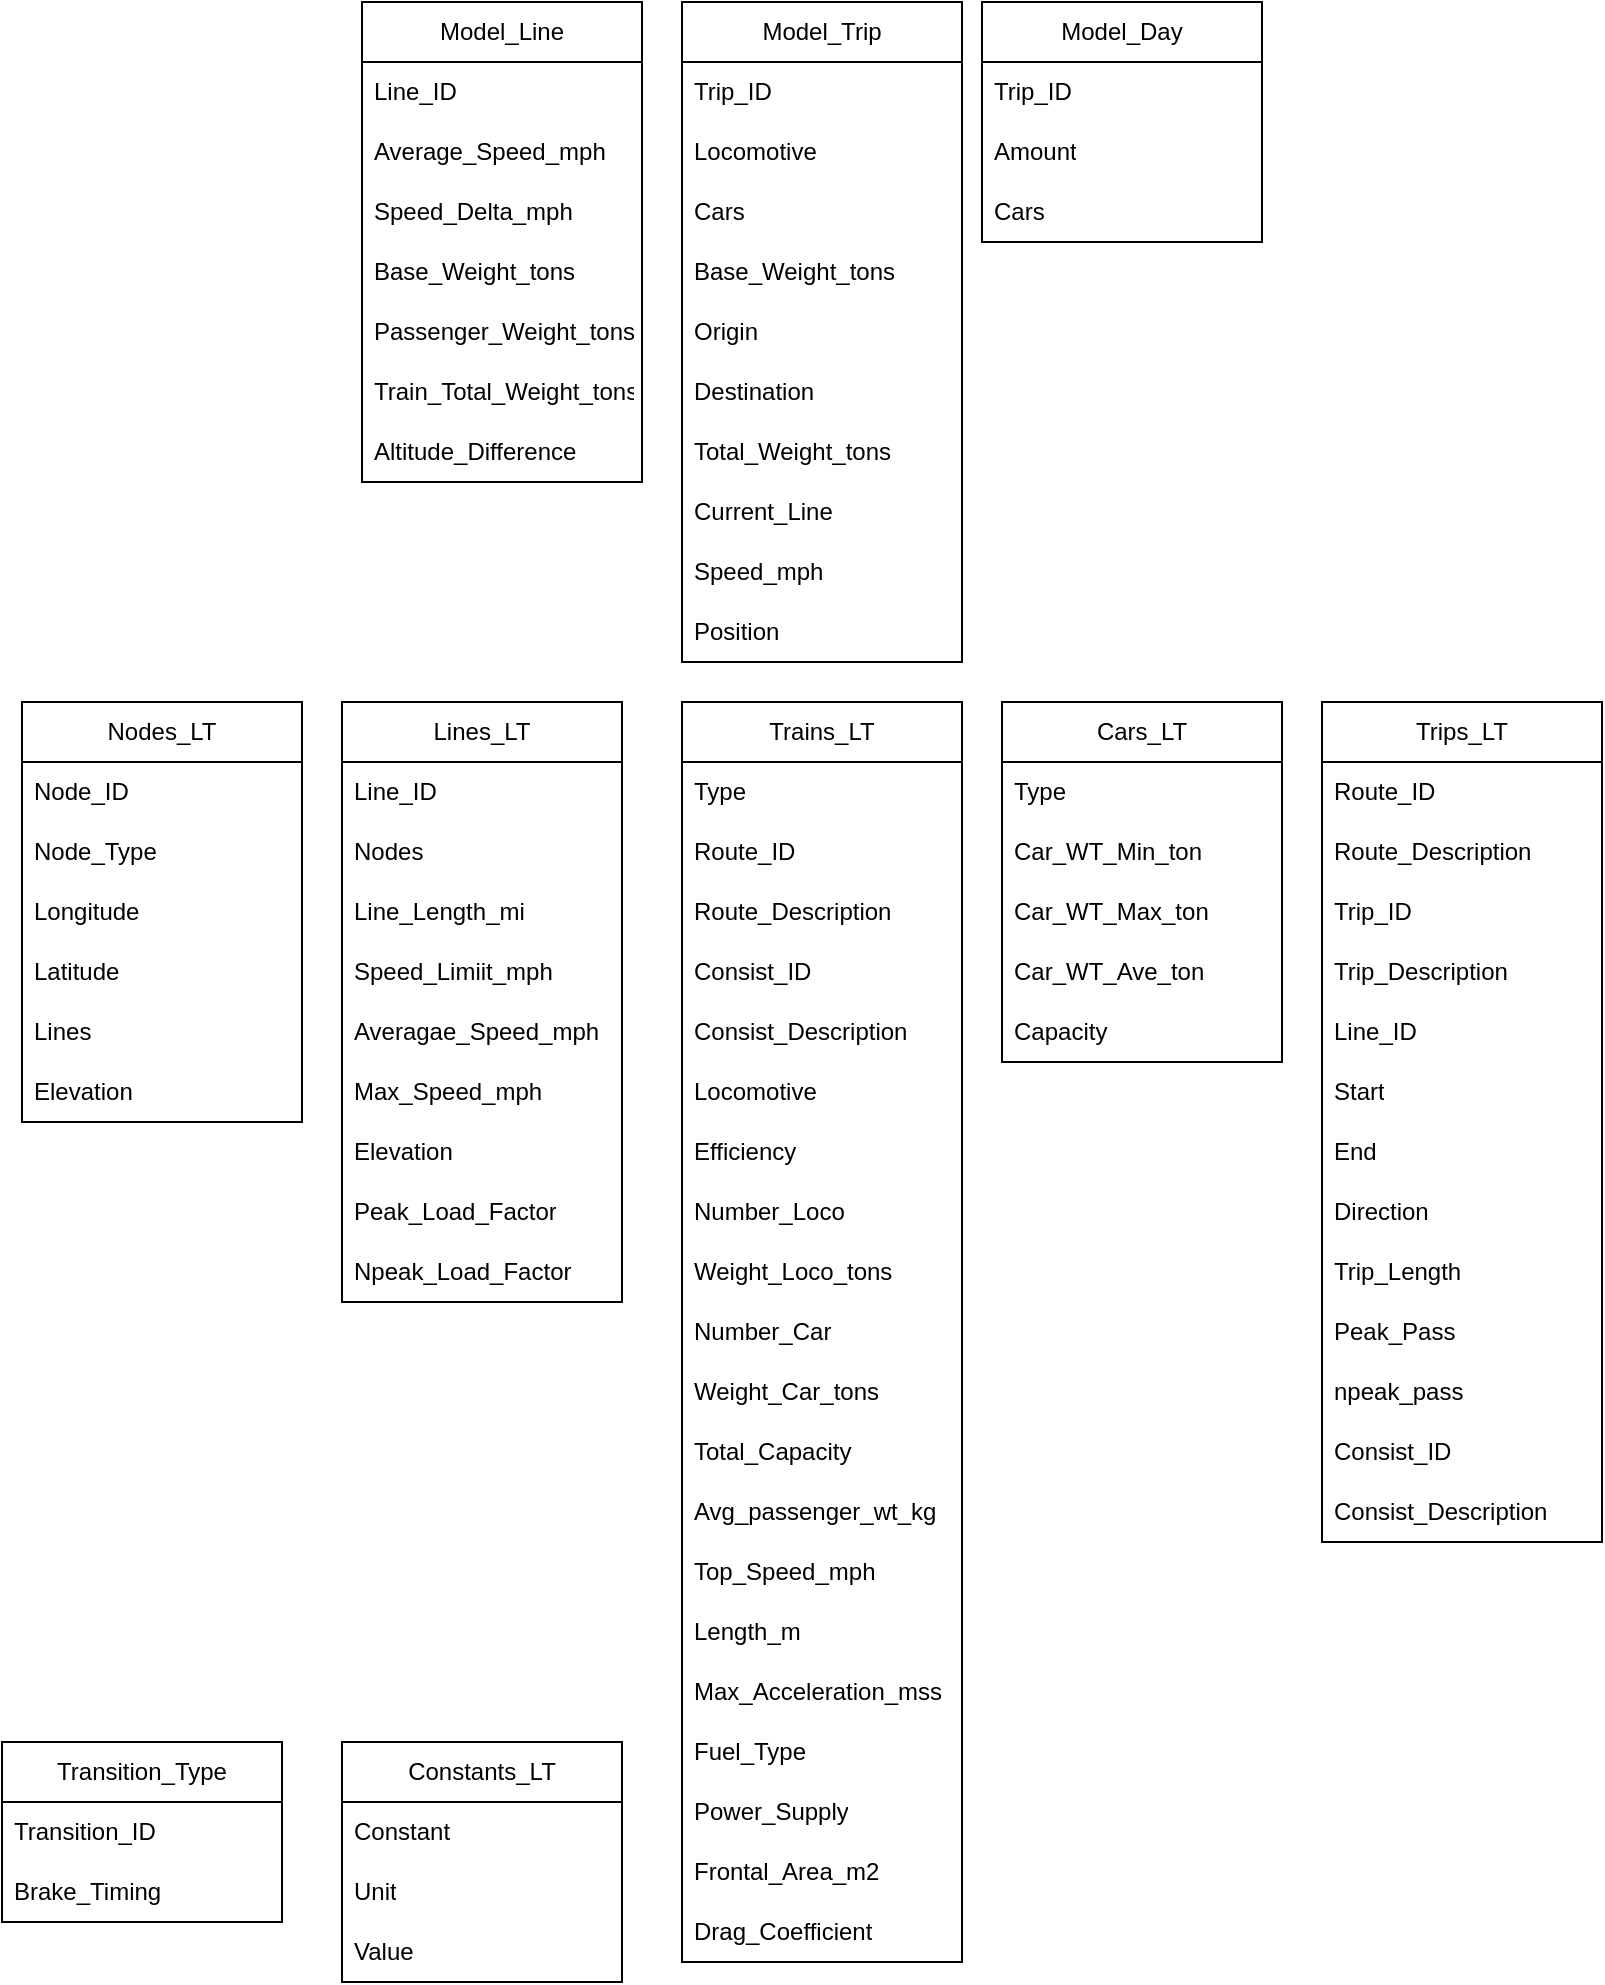 <mxfile version="23.1.5" type="google">
  <diagram name="Page-1" id="ODfvW7qrYtP9SHO-YqLY">
    <mxGraphModel grid="1" page="1" gridSize="10" guides="1" tooltips="1" connect="1" arrows="1" fold="1" pageScale="1" pageWidth="850" pageHeight="1100" math="0" shadow="0">
      <root>
        <mxCell id="0" />
        <mxCell id="1" parent="0" />
        <mxCell id="HLsloE8mA_rFA7pDTiB6-1" value="Lines_LT" style="swimlane;fontStyle=0;childLayout=stackLayout;horizontal=1;startSize=30;horizontalStack=0;resizeParent=1;resizeParentMax=0;resizeLast=0;collapsible=1;marginBottom=0;whiteSpace=wrap;html=1;" vertex="1" parent="1">
          <mxGeometry x="-660" y="-740" width="140" height="300" as="geometry" />
        </mxCell>
        <mxCell id="HLsloE8mA_rFA7pDTiB6-2" value="Line_ID" style="text;strokeColor=none;fillColor=none;align=left;verticalAlign=middle;spacingLeft=4;spacingRight=4;overflow=hidden;points=[[0,0.5],[1,0.5]];portConstraint=eastwest;rotatable=0;whiteSpace=wrap;html=1;" vertex="1" parent="HLsloE8mA_rFA7pDTiB6-1">
          <mxGeometry y="30" width="140" height="30" as="geometry" />
        </mxCell>
        <mxCell id="HLsloE8mA_rFA7pDTiB6-3" value="Nodes" style="text;strokeColor=none;fillColor=none;align=left;verticalAlign=middle;spacingLeft=4;spacingRight=4;overflow=hidden;points=[[0,0.5],[1,0.5]];portConstraint=eastwest;rotatable=0;whiteSpace=wrap;html=1;" vertex="1" parent="HLsloE8mA_rFA7pDTiB6-1">
          <mxGeometry y="60" width="140" height="30" as="geometry" />
        </mxCell>
        <mxCell id="HLsloE8mA_rFA7pDTiB6-4" value="Line_Length_mi" style="text;strokeColor=none;fillColor=none;align=left;verticalAlign=middle;spacingLeft=4;spacingRight=4;overflow=hidden;points=[[0,0.5],[1,0.5]];portConstraint=eastwest;rotatable=0;whiteSpace=wrap;html=1;" vertex="1" parent="HLsloE8mA_rFA7pDTiB6-1">
          <mxGeometry y="90" width="140" height="30" as="geometry" />
        </mxCell>
        <mxCell id="HLsloE8mA_rFA7pDTiB6-5" value="Speed_Limiit_mph" style="text;strokeColor=none;fillColor=none;align=left;verticalAlign=middle;spacingLeft=4;spacingRight=4;overflow=hidden;points=[[0,0.5],[1,0.5]];portConstraint=eastwest;rotatable=0;whiteSpace=wrap;html=1;" vertex="1" parent="HLsloE8mA_rFA7pDTiB6-1">
          <mxGeometry y="120" width="140" height="30" as="geometry" />
        </mxCell>
        <mxCell id="HLsloE8mA_rFA7pDTiB6-6" value="Averagae_Speed_mph" style="text;strokeColor=none;fillColor=none;align=left;verticalAlign=middle;spacingLeft=4;spacingRight=4;overflow=hidden;points=[[0,0.5],[1,0.5]];portConstraint=eastwest;rotatable=0;whiteSpace=wrap;html=1;" vertex="1" parent="HLsloE8mA_rFA7pDTiB6-1">
          <mxGeometry y="150" width="140" height="30" as="geometry" />
        </mxCell>
        <mxCell id="HLsloE8mA_rFA7pDTiB6-7" value="Max_Speed_mph" style="text;strokeColor=none;fillColor=none;align=left;verticalAlign=middle;spacingLeft=4;spacingRight=4;overflow=hidden;points=[[0,0.5],[1,0.5]];portConstraint=eastwest;rotatable=0;whiteSpace=wrap;html=1;" vertex="1" parent="HLsloE8mA_rFA7pDTiB6-1">
          <mxGeometry y="180" width="140" height="30" as="geometry" />
        </mxCell>
        <mxCell id="HLsloE8mA_rFA7pDTiB6-8" value="Elevation" style="text;strokeColor=none;fillColor=none;align=left;verticalAlign=middle;spacingLeft=4;spacingRight=4;overflow=hidden;points=[[0,0.5],[1,0.5]];portConstraint=eastwest;rotatable=0;whiteSpace=wrap;html=1;" vertex="1" parent="HLsloE8mA_rFA7pDTiB6-1">
          <mxGeometry y="210" width="140" height="30" as="geometry" />
        </mxCell>
        <mxCell id="HLsloE8mA_rFA7pDTiB6-9" value="Peak_Load_Factor" style="text;strokeColor=none;fillColor=none;align=left;verticalAlign=middle;spacingLeft=4;spacingRight=4;overflow=hidden;points=[[0,0.5],[1,0.5]];portConstraint=eastwest;rotatable=0;whiteSpace=wrap;html=1;" vertex="1" parent="HLsloE8mA_rFA7pDTiB6-1">
          <mxGeometry y="240" width="140" height="30" as="geometry" />
        </mxCell>
        <mxCell id="HLsloE8mA_rFA7pDTiB6-10" value="Npeak_Load_Factor" style="text;strokeColor=none;fillColor=none;align=left;verticalAlign=middle;spacingLeft=4;spacingRight=4;overflow=hidden;points=[[0,0.5],[1,0.5]];portConstraint=eastwest;rotatable=0;whiteSpace=wrap;html=1;" vertex="1" parent="HLsloE8mA_rFA7pDTiB6-1">
          <mxGeometry y="270" width="140" height="30" as="geometry" />
        </mxCell>
        <mxCell id="HLsloE8mA_rFA7pDTiB6-11" value="Nodes_LT" style="swimlane;fontStyle=0;childLayout=stackLayout;horizontal=1;startSize=30;horizontalStack=0;resizeParent=1;resizeParentMax=0;resizeLast=0;collapsible=1;marginBottom=0;whiteSpace=wrap;html=1;" vertex="1" parent="1">
          <mxGeometry x="-820" y="-740" width="140" height="210" as="geometry" />
        </mxCell>
        <mxCell id="HLsloE8mA_rFA7pDTiB6-12" value="Node_ID" style="text;strokeColor=none;fillColor=none;align=left;verticalAlign=middle;spacingLeft=4;spacingRight=4;overflow=hidden;points=[[0,0.5],[1,0.5]];portConstraint=eastwest;rotatable=0;whiteSpace=wrap;html=1;" vertex="1" parent="HLsloE8mA_rFA7pDTiB6-11">
          <mxGeometry y="30" width="140" height="30" as="geometry" />
        </mxCell>
        <mxCell id="HLsloE8mA_rFA7pDTiB6-13" value="Node_Type" style="text;strokeColor=none;fillColor=none;align=left;verticalAlign=middle;spacingLeft=4;spacingRight=4;overflow=hidden;points=[[0,0.5],[1,0.5]];portConstraint=eastwest;rotatable=0;whiteSpace=wrap;html=1;" vertex="1" parent="HLsloE8mA_rFA7pDTiB6-11">
          <mxGeometry y="60" width="140" height="30" as="geometry" />
        </mxCell>
        <mxCell id="HLsloE8mA_rFA7pDTiB6-14" value="Longitude" style="text;strokeColor=none;fillColor=none;align=left;verticalAlign=middle;spacingLeft=4;spacingRight=4;overflow=hidden;points=[[0,0.5],[1,0.5]];portConstraint=eastwest;rotatable=0;whiteSpace=wrap;html=1;" vertex="1" parent="HLsloE8mA_rFA7pDTiB6-11">
          <mxGeometry y="90" width="140" height="30" as="geometry" />
        </mxCell>
        <mxCell id="HLsloE8mA_rFA7pDTiB6-15" value="Latitude" style="text;strokeColor=none;fillColor=none;align=left;verticalAlign=middle;spacingLeft=4;spacingRight=4;overflow=hidden;points=[[0,0.5],[1,0.5]];portConstraint=eastwest;rotatable=0;whiteSpace=wrap;html=1;" vertex="1" parent="HLsloE8mA_rFA7pDTiB6-11">
          <mxGeometry y="120" width="140" height="30" as="geometry" />
        </mxCell>
        <mxCell id="HLsloE8mA_rFA7pDTiB6-16" value="Lines" style="text;strokeColor=none;fillColor=none;align=left;verticalAlign=middle;spacingLeft=4;spacingRight=4;overflow=hidden;points=[[0,0.5],[1,0.5]];portConstraint=eastwest;rotatable=0;whiteSpace=wrap;html=1;" vertex="1" parent="HLsloE8mA_rFA7pDTiB6-11">
          <mxGeometry y="150" width="140" height="30" as="geometry" />
        </mxCell>
        <mxCell id="HLsloE8mA_rFA7pDTiB6-17" value="Elevation" style="text;strokeColor=none;fillColor=none;align=left;verticalAlign=middle;spacingLeft=4;spacingRight=4;overflow=hidden;points=[[0,0.5],[1,0.5]];portConstraint=eastwest;rotatable=0;whiteSpace=wrap;html=1;" vertex="1" parent="HLsloE8mA_rFA7pDTiB6-11">
          <mxGeometry y="180" width="140" height="30" as="geometry" />
        </mxCell>
        <mxCell id="HLsloE8mA_rFA7pDTiB6-18" value="Trains_LT" style="swimlane;fontStyle=0;childLayout=stackLayout;horizontal=1;startSize=30;horizontalStack=0;resizeParent=1;resizeParentMax=0;resizeLast=0;collapsible=1;marginBottom=0;whiteSpace=wrap;html=1;" vertex="1" parent="1">
          <mxGeometry x="-490" y="-740" width="140" height="630" as="geometry" />
        </mxCell>
        <mxCell id="HLsloE8mA_rFA7pDTiB6-19" value="Type" style="text;strokeColor=none;fillColor=none;align=left;verticalAlign=middle;spacingLeft=4;spacingRight=4;overflow=hidden;points=[[0,0.5],[1,0.5]];portConstraint=eastwest;rotatable=0;whiteSpace=wrap;html=1;" vertex="1" parent="HLsloE8mA_rFA7pDTiB6-18">
          <mxGeometry y="30" width="140" height="30" as="geometry" />
        </mxCell>
        <mxCell id="HLsloE8mA_rFA7pDTiB6-20" value="Route_ID" style="text;strokeColor=none;fillColor=none;align=left;verticalAlign=middle;spacingLeft=4;spacingRight=4;overflow=hidden;points=[[0,0.5],[1,0.5]];portConstraint=eastwest;rotatable=0;whiteSpace=wrap;html=1;" vertex="1" parent="HLsloE8mA_rFA7pDTiB6-18">
          <mxGeometry y="60" width="140" height="30" as="geometry" />
        </mxCell>
        <mxCell id="HLsloE8mA_rFA7pDTiB6-21" value="Route_Description" style="text;strokeColor=none;fillColor=none;align=left;verticalAlign=middle;spacingLeft=4;spacingRight=4;overflow=hidden;points=[[0,0.5],[1,0.5]];portConstraint=eastwest;rotatable=0;whiteSpace=wrap;html=1;" vertex="1" parent="HLsloE8mA_rFA7pDTiB6-18">
          <mxGeometry y="90" width="140" height="30" as="geometry" />
        </mxCell>
        <mxCell id="HLsloE8mA_rFA7pDTiB6-22" value="Consist_ID" style="text;strokeColor=none;fillColor=none;align=left;verticalAlign=middle;spacingLeft=4;spacingRight=4;overflow=hidden;points=[[0,0.5],[1,0.5]];portConstraint=eastwest;rotatable=0;whiteSpace=wrap;html=1;" vertex="1" parent="HLsloE8mA_rFA7pDTiB6-18">
          <mxGeometry y="120" width="140" height="30" as="geometry" />
        </mxCell>
        <mxCell id="HLsloE8mA_rFA7pDTiB6-23" value="Consist_Description" style="text;strokeColor=none;fillColor=none;align=left;verticalAlign=middle;spacingLeft=4;spacingRight=4;overflow=hidden;points=[[0,0.5],[1,0.5]];portConstraint=eastwest;rotatable=0;whiteSpace=wrap;html=1;" vertex="1" parent="HLsloE8mA_rFA7pDTiB6-18">
          <mxGeometry y="150" width="140" height="30" as="geometry" />
        </mxCell>
        <mxCell id="HLsloE8mA_rFA7pDTiB6-24" value="Locomotive" style="text;strokeColor=none;fillColor=none;align=left;verticalAlign=middle;spacingLeft=4;spacingRight=4;overflow=hidden;points=[[0,0.5],[1,0.5]];portConstraint=eastwest;rotatable=0;whiteSpace=wrap;html=1;" vertex="1" parent="HLsloE8mA_rFA7pDTiB6-18">
          <mxGeometry y="180" width="140" height="30" as="geometry" />
        </mxCell>
        <mxCell id="HLsloE8mA_rFA7pDTiB6-25" value="Efficiency" style="text;strokeColor=none;fillColor=none;align=left;verticalAlign=middle;spacingLeft=4;spacingRight=4;overflow=hidden;points=[[0,0.5],[1,0.5]];portConstraint=eastwest;rotatable=0;whiteSpace=wrap;html=1;" vertex="1" parent="HLsloE8mA_rFA7pDTiB6-18">
          <mxGeometry y="210" width="140" height="30" as="geometry" />
        </mxCell>
        <mxCell id="HLsloE8mA_rFA7pDTiB6-26" value="Number_Loco" style="text;strokeColor=none;fillColor=none;align=left;verticalAlign=middle;spacingLeft=4;spacingRight=4;overflow=hidden;points=[[0,0.5],[1,0.5]];portConstraint=eastwest;rotatable=0;whiteSpace=wrap;html=1;" vertex="1" parent="HLsloE8mA_rFA7pDTiB6-18">
          <mxGeometry y="240" width="140" height="30" as="geometry" />
        </mxCell>
        <mxCell id="HLsloE8mA_rFA7pDTiB6-27" value="Weight_Loco_tons" style="text;strokeColor=none;fillColor=none;align=left;verticalAlign=middle;spacingLeft=4;spacingRight=4;overflow=hidden;points=[[0,0.5],[1,0.5]];portConstraint=eastwest;rotatable=0;whiteSpace=wrap;html=1;" vertex="1" parent="HLsloE8mA_rFA7pDTiB6-18">
          <mxGeometry y="270" width="140" height="30" as="geometry" />
        </mxCell>
        <mxCell id="HLsloE8mA_rFA7pDTiB6-28" value="Number_Car" style="text;strokeColor=none;fillColor=none;align=left;verticalAlign=middle;spacingLeft=4;spacingRight=4;overflow=hidden;points=[[0,0.5],[1,0.5]];portConstraint=eastwest;rotatable=0;whiteSpace=wrap;html=1;" vertex="1" parent="HLsloE8mA_rFA7pDTiB6-18">
          <mxGeometry y="300" width="140" height="30" as="geometry" />
        </mxCell>
        <mxCell id="HLsloE8mA_rFA7pDTiB6-29" value="Weight_Car_tons" style="text;strokeColor=none;fillColor=none;align=left;verticalAlign=middle;spacingLeft=4;spacingRight=4;overflow=hidden;points=[[0,0.5],[1,0.5]];portConstraint=eastwest;rotatable=0;whiteSpace=wrap;html=1;" vertex="1" parent="HLsloE8mA_rFA7pDTiB6-18">
          <mxGeometry y="330" width="140" height="30" as="geometry" />
        </mxCell>
        <mxCell id="HLsloE8mA_rFA7pDTiB6-30" value="Total_Capacity" style="text;strokeColor=none;fillColor=none;align=left;verticalAlign=middle;spacingLeft=4;spacingRight=4;overflow=hidden;points=[[0,0.5],[1,0.5]];portConstraint=eastwest;rotatable=0;whiteSpace=wrap;html=1;" vertex="1" parent="HLsloE8mA_rFA7pDTiB6-18">
          <mxGeometry y="360" width="140" height="30" as="geometry" />
        </mxCell>
        <mxCell id="HLsloE8mA_rFA7pDTiB6-31" value="Avg_passenger_wt_kg" style="text;strokeColor=none;fillColor=none;align=left;verticalAlign=middle;spacingLeft=4;spacingRight=4;overflow=hidden;points=[[0,0.5],[1,0.5]];portConstraint=eastwest;rotatable=0;whiteSpace=wrap;html=1;" vertex="1" parent="HLsloE8mA_rFA7pDTiB6-18">
          <mxGeometry y="390" width="140" height="30" as="geometry" />
        </mxCell>
        <mxCell id="HLsloE8mA_rFA7pDTiB6-32" value="Top_Speed_mph" style="text;strokeColor=none;fillColor=none;align=left;verticalAlign=middle;spacingLeft=4;spacingRight=4;overflow=hidden;points=[[0,0.5],[1,0.5]];portConstraint=eastwest;rotatable=0;whiteSpace=wrap;html=1;" vertex="1" parent="HLsloE8mA_rFA7pDTiB6-18">
          <mxGeometry y="420" width="140" height="30" as="geometry" />
        </mxCell>
        <mxCell id="HLsloE8mA_rFA7pDTiB6-33" value="Length_m" style="text;strokeColor=none;fillColor=none;align=left;verticalAlign=middle;spacingLeft=4;spacingRight=4;overflow=hidden;points=[[0,0.5],[1,0.5]];portConstraint=eastwest;rotatable=0;whiteSpace=wrap;html=1;" vertex="1" parent="HLsloE8mA_rFA7pDTiB6-18">
          <mxGeometry y="450" width="140" height="30" as="geometry" />
        </mxCell>
        <mxCell id="HLsloE8mA_rFA7pDTiB6-34" value="Max_Acceleration_mss" style="text;strokeColor=none;fillColor=none;align=left;verticalAlign=middle;spacingLeft=4;spacingRight=4;overflow=hidden;points=[[0,0.5],[1,0.5]];portConstraint=eastwest;rotatable=0;whiteSpace=wrap;html=1;" vertex="1" parent="HLsloE8mA_rFA7pDTiB6-18">
          <mxGeometry y="480" width="140" height="30" as="geometry" />
        </mxCell>
        <mxCell id="HLsloE8mA_rFA7pDTiB6-35" value="Fuel_Type" style="text;strokeColor=none;fillColor=none;align=left;verticalAlign=middle;spacingLeft=4;spacingRight=4;overflow=hidden;points=[[0,0.5],[1,0.5]];portConstraint=eastwest;rotatable=0;whiteSpace=wrap;html=1;" vertex="1" parent="HLsloE8mA_rFA7pDTiB6-18">
          <mxGeometry y="510" width="140" height="30" as="geometry" />
        </mxCell>
        <mxCell id="HLsloE8mA_rFA7pDTiB6-36" value="Power_Supply" style="text;strokeColor=none;fillColor=none;align=left;verticalAlign=middle;spacingLeft=4;spacingRight=4;overflow=hidden;points=[[0,0.5],[1,0.5]];portConstraint=eastwest;rotatable=0;whiteSpace=wrap;html=1;" vertex="1" parent="HLsloE8mA_rFA7pDTiB6-18">
          <mxGeometry y="540" width="140" height="30" as="geometry" />
        </mxCell>
        <mxCell id="HLsloE8mA_rFA7pDTiB6-37" value="Frontal_Area_m2" style="text;strokeColor=none;fillColor=none;align=left;verticalAlign=middle;spacingLeft=4;spacingRight=4;overflow=hidden;points=[[0,0.5],[1,0.5]];portConstraint=eastwest;rotatable=0;whiteSpace=wrap;html=1;" vertex="1" parent="HLsloE8mA_rFA7pDTiB6-18">
          <mxGeometry y="570" width="140" height="30" as="geometry" />
        </mxCell>
        <mxCell id="HLsloE8mA_rFA7pDTiB6-38" value="Drag_Coefficient" style="text;strokeColor=none;fillColor=none;align=left;verticalAlign=middle;spacingLeft=4;spacingRight=4;overflow=hidden;points=[[0,0.5],[1,0.5]];portConstraint=eastwest;rotatable=0;whiteSpace=wrap;html=1;" vertex="1" parent="HLsloE8mA_rFA7pDTiB6-18">
          <mxGeometry y="600" width="140" height="30" as="geometry" />
        </mxCell>
        <mxCell id="HLsloE8mA_rFA7pDTiB6-40" value="Cars_LT" style="swimlane;fontStyle=0;childLayout=stackLayout;horizontal=1;startSize=30;horizontalStack=0;resizeParent=1;resizeParentMax=0;resizeLast=0;collapsible=1;marginBottom=0;whiteSpace=wrap;html=1;" vertex="1" parent="1">
          <mxGeometry x="-330" y="-740" width="140" height="180" as="geometry" />
        </mxCell>
        <mxCell id="HLsloE8mA_rFA7pDTiB6-41" value="Type" style="text;strokeColor=none;fillColor=none;align=left;verticalAlign=middle;spacingLeft=4;spacingRight=4;overflow=hidden;points=[[0,0.5],[1,0.5]];portConstraint=eastwest;rotatable=0;whiteSpace=wrap;html=1;" vertex="1" parent="HLsloE8mA_rFA7pDTiB6-40">
          <mxGeometry y="30" width="140" height="30" as="geometry" />
        </mxCell>
        <mxCell id="HLsloE8mA_rFA7pDTiB6-42" value="Car_WT_Min_ton" style="text;strokeColor=none;fillColor=none;align=left;verticalAlign=middle;spacingLeft=4;spacingRight=4;overflow=hidden;points=[[0,0.5],[1,0.5]];portConstraint=eastwest;rotatable=0;whiteSpace=wrap;html=1;" vertex="1" parent="HLsloE8mA_rFA7pDTiB6-40">
          <mxGeometry y="60" width="140" height="30" as="geometry" />
        </mxCell>
        <mxCell id="HLsloE8mA_rFA7pDTiB6-43" value="Car_WT_Max_ton" style="text;strokeColor=none;fillColor=none;align=left;verticalAlign=middle;spacingLeft=4;spacingRight=4;overflow=hidden;points=[[0,0.5],[1,0.5]];portConstraint=eastwest;rotatable=0;whiteSpace=wrap;html=1;" vertex="1" parent="HLsloE8mA_rFA7pDTiB6-40">
          <mxGeometry y="90" width="140" height="30" as="geometry" />
        </mxCell>
        <mxCell id="HLsloE8mA_rFA7pDTiB6-44" value="Car_WT_Ave_ton" style="text;strokeColor=none;fillColor=none;align=left;verticalAlign=middle;spacingLeft=4;spacingRight=4;overflow=hidden;points=[[0,0.5],[1,0.5]];portConstraint=eastwest;rotatable=0;whiteSpace=wrap;html=1;" vertex="1" parent="HLsloE8mA_rFA7pDTiB6-40">
          <mxGeometry y="120" width="140" height="30" as="geometry" />
        </mxCell>
        <mxCell id="HLsloE8mA_rFA7pDTiB6-45" value="Capacity" style="text;strokeColor=none;fillColor=none;align=left;verticalAlign=middle;spacingLeft=4;spacingRight=4;overflow=hidden;points=[[0,0.5],[1,0.5]];portConstraint=eastwest;rotatable=0;whiteSpace=wrap;html=1;" vertex="1" parent="HLsloE8mA_rFA7pDTiB6-40">
          <mxGeometry y="150" width="140" height="30" as="geometry" />
        </mxCell>
        <mxCell id="HLsloE8mA_rFA7pDTiB6-46" value="Trips_LT" style="swimlane;fontStyle=0;childLayout=stackLayout;horizontal=1;startSize=30;horizontalStack=0;resizeParent=1;resizeParentMax=0;resizeLast=0;collapsible=1;marginBottom=0;whiteSpace=wrap;html=1;" vertex="1" parent="1">
          <mxGeometry x="-170" y="-740" width="140" height="420" as="geometry" />
        </mxCell>
        <mxCell id="HLsloE8mA_rFA7pDTiB6-47" value="Route_ID" style="text;strokeColor=none;fillColor=none;align=left;verticalAlign=middle;spacingLeft=4;spacingRight=4;overflow=hidden;points=[[0,0.5],[1,0.5]];portConstraint=eastwest;rotatable=0;whiteSpace=wrap;html=1;" vertex="1" parent="HLsloE8mA_rFA7pDTiB6-46">
          <mxGeometry y="30" width="140" height="30" as="geometry" />
        </mxCell>
        <mxCell id="HLsloE8mA_rFA7pDTiB6-48" value="Route_Description" style="text;strokeColor=none;fillColor=none;align=left;verticalAlign=middle;spacingLeft=4;spacingRight=4;overflow=hidden;points=[[0,0.5],[1,0.5]];portConstraint=eastwest;rotatable=0;whiteSpace=wrap;html=1;" vertex="1" parent="HLsloE8mA_rFA7pDTiB6-46">
          <mxGeometry y="60" width="140" height="30" as="geometry" />
        </mxCell>
        <mxCell id="HLsloE8mA_rFA7pDTiB6-49" value="Trip_ID" style="text;strokeColor=none;fillColor=none;align=left;verticalAlign=middle;spacingLeft=4;spacingRight=4;overflow=hidden;points=[[0,0.5],[1,0.5]];portConstraint=eastwest;rotatable=0;whiteSpace=wrap;html=1;" vertex="1" parent="HLsloE8mA_rFA7pDTiB6-46">
          <mxGeometry y="90" width="140" height="30" as="geometry" />
        </mxCell>
        <mxCell id="HLsloE8mA_rFA7pDTiB6-50" value="Trip_Description" style="text;strokeColor=none;fillColor=none;align=left;verticalAlign=middle;spacingLeft=4;spacingRight=4;overflow=hidden;points=[[0,0.5],[1,0.5]];portConstraint=eastwest;rotatable=0;whiteSpace=wrap;html=1;" vertex="1" parent="HLsloE8mA_rFA7pDTiB6-46">
          <mxGeometry y="120" width="140" height="30" as="geometry" />
        </mxCell>
        <mxCell id="HLsloE8mA_rFA7pDTiB6-51" value="Line_ID" style="text;strokeColor=none;fillColor=none;align=left;verticalAlign=middle;spacingLeft=4;spacingRight=4;overflow=hidden;points=[[0,0.5],[1,0.5]];portConstraint=eastwest;rotatable=0;whiteSpace=wrap;html=1;" vertex="1" parent="HLsloE8mA_rFA7pDTiB6-46">
          <mxGeometry y="150" width="140" height="30" as="geometry" />
        </mxCell>
        <mxCell id="HLsloE8mA_rFA7pDTiB6-52" value="Start" style="text;strokeColor=none;fillColor=none;align=left;verticalAlign=middle;spacingLeft=4;spacingRight=4;overflow=hidden;points=[[0,0.5],[1,0.5]];portConstraint=eastwest;rotatable=0;whiteSpace=wrap;html=1;" vertex="1" parent="HLsloE8mA_rFA7pDTiB6-46">
          <mxGeometry y="180" width="140" height="30" as="geometry" />
        </mxCell>
        <mxCell id="HLsloE8mA_rFA7pDTiB6-53" value="End" style="text;strokeColor=none;fillColor=none;align=left;verticalAlign=middle;spacingLeft=4;spacingRight=4;overflow=hidden;points=[[0,0.5],[1,0.5]];portConstraint=eastwest;rotatable=0;whiteSpace=wrap;html=1;" vertex="1" parent="HLsloE8mA_rFA7pDTiB6-46">
          <mxGeometry y="210" width="140" height="30" as="geometry" />
        </mxCell>
        <mxCell id="HLsloE8mA_rFA7pDTiB6-54" value="Direction" style="text;strokeColor=none;fillColor=none;align=left;verticalAlign=middle;spacingLeft=4;spacingRight=4;overflow=hidden;points=[[0,0.5],[1,0.5]];portConstraint=eastwest;rotatable=0;whiteSpace=wrap;html=1;" vertex="1" parent="HLsloE8mA_rFA7pDTiB6-46">
          <mxGeometry y="240" width="140" height="30" as="geometry" />
        </mxCell>
        <mxCell id="HLsloE8mA_rFA7pDTiB6-55" value="Trip_Length" style="text;strokeColor=none;fillColor=none;align=left;verticalAlign=middle;spacingLeft=4;spacingRight=4;overflow=hidden;points=[[0,0.5],[1,0.5]];portConstraint=eastwest;rotatable=0;whiteSpace=wrap;html=1;" vertex="1" parent="HLsloE8mA_rFA7pDTiB6-46">
          <mxGeometry y="270" width="140" height="30" as="geometry" />
        </mxCell>
        <mxCell id="HLsloE8mA_rFA7pDTiB6-56" value="Peak_Pass" style="text;strokeColor=none;fillColor=none;align=left;verticalAlign=middle;spacingLeft=4;spacingRight=4;overflow=hidden;points=[[0,0.5],[1,0.5]];portConstraint=eastwest;rotatable=0;whiteSpace=wrap;html=1;" vertex="1" parent="HLsloE8mA_rFA7pDTiB6-46">
          <mxGeometry y="300" width="140" height="30" as="geometry" />
        </mxCell>
        <mxCell id="HLsloE8mA_rFA7pDTiB6-57" value="npeak_pass" style="text;strokeColor=none;fillColor=none;align=left;verticalAlign=middle;spacingLeft=4;spacingRight=4;overflow=hidden;points=[[0,0.5],[1,0.5]];portConstraint=eastwest;rotatable=0;whiteSpace=wrap;html=1;" vertex="1" parent="HLsloE8mA_rFA7pDTiB6-46">
          <mxGeometry y="330" width="140" height="30" as="geometry" />
        </mxCell>
        <mxCell id="HLsloE8mA_rFA7pDTiB6-60" value="Consist_ID" style="text;strokeColor=none;fillColor=none;align=left;verticalAlign=middle;spacingLeft=4;spacingRight=4;overflow=hidden;points=[[0,0.5],[1,0.5]];portConstraint=eastwest;rotatable=0;whiteSpace=wrap;html=1;" vertex="1" parent="HLsloE8mA_rFA7pDTiB6-46">
          <mxGeometry y="360" width="140" height="30" as="geometry" />
        </mxCell>
        <mxCell id="HLsloE8mA_rFA7pDTiB6-58" value="Consist_Description" style="text;strokeColor=none;fillColor=none;align=left;verticalAlign=middle;spacingLeft=4;spacingRight=4;overflow=hidden;points=[[0,0.5],[1,0.5]];portConstraint=eastwest;rotatable=0;whiteSpace=wrap;html=1;" vertex="1" parent="HLsloE8mA_rFA7pDTiB6-46">
          <mxGeometry y="390" width="140" height="30" as="geometry" />
        </mxCell>
        <mxCell id="HLsloE8mA_rFA7pDTiB6-61" value="Constants_LT" style="swimlane;fontStyle=0;childLayout=stackLayout;horizontal=1;startSize=30;horizontalStack=0;resizeParent=1;resizeParentMax=0;resizeLast=0;collapsible=1;marginBottom=0;whiteSpace=wrap;html=1;" vertex="1" parent="1">
          <mxGeometry x="-660" y="-220" width="140" height="120" as="geometry" />
        </mxCell>
        <mxCell id="HLsloE8mA_rFA7pDTiB6-62" value="Constant" style="text;strokeColor=none;fillColor=none;align=left;verticalAlign=middle;spacingLeft=4;spacingRight=4;overflow=hidden;points=[[0,0.5],[1,0.5]];portConstraint=eastwest;rotatable=0;whiteSpace=wrap;html=1;" vertex="1" parent="HLsloE8mA_rFA7pDTiB6-61">
          <mxGeometry y="30" width="140" height="30" as="geometry" />
        </mxCell>
        <mxCell id="HLsloE8mA_rFA7pDTiB6-63" value="Unit" style="text;strokeColor=none;fillColor=none;align=left;verticalAlign=middle;spacingLeft=4;spacingRight=4;overflow=hidden;points=[[0,0.5],[1,0.5]];portConstraint=eastwest;rotatable=0;whiteSpace=wrap;html=1;" vertex="1" parent="HLsloE8mA_rFA7pDTiB6-61">
          <mxGeometry y="60" width="140" height="30" as="geometry" />
        </mxCell>
        <mxCell id="HLsloE8mA_rFA7pDTiB6-64" value="Value" style="text;strokeColor=none;fillColor=none;align=left;verticalAlign=middle;spacingLeft=4;spacingRight=4;overflow=hidden;points=[[0,0.5],[1,0.5]];portConstraint=eastwest;rotatable=0;whiteSpace=wrap;html=1;" vertex="1" parent="HLsloE8mA_rFA7pDTiB6-61">
          <mxGeometry y="90" width="140" height="30" as="geometry" />
        </mxCell>
        <mxCell id="HLsloE8mA_rFA7pDTiB6-77" value="Transition_Type" style="swimlane;fontStyle=0;childLayout=stackLayout;horizontal=1;startSize=30;horizontalStack=0;resizeParent=1;resizeParentMax=0;resizeLast=0;collapsible=1;marginBottom=0;whiteSpace=wrap;html=1;" vertex="1" parent="1">
          <mxGeometry x="-830" y="-220" width="140" height="90" as="geometry" />
        </mxCell>
        <mxCell id="HLsloE8mA_rFA7pDTiB6-78" value="Transition_ID" style="text;strokeColor=none;fillColor=none;align=left;verticalAlign=middle;spacingLeft=4;spacingRight=4;overflow=hidden;points=[[0,0.5],[1,0.5]];portConstraint=eastwest;rotatable=0;whiteSpace=wrap;html=1;" vertex="1" parent="HLsloE8mA_rFA7pDTiB6-77">
          <mxGeometry y="30" width="140" height="30" as="geometry" />
        </mxCell>
        <mxCell id="HLsloE8mA_rFA7pDTiB6-79" value="Brake_Timing" style="text;strokeColor=none;fillColor=none;align=left;verticalAlign=middle;spacingLeft=4;spacingRight=4;overflow=hidden;points=[[0,0.5],[1,0.5]];portConstraint=eastwest;rotatable=0;whiteSpace=wrap;html=1;" vertex="1" parent="HLsloE8mA_rFA7pDTiB6-77">
          <mxGeometry y="60" width="140" height="30" as="geometry" />
        </mxCell>
        <mxCell id="HLsloE8mA_rFA7pDTiB6-81" value="Model_Line" style="swimlane;fontStyle=0;childLayout=stackLayout;horizontal=1;startSize=30;horizontalStack=0;resizeParent=1;resizeParentMax=0;resizeLast=0;collapsible=1;marginBottom=0;whiteSpace=wrap;html=1;" vertex="1" parent="1">
          <mxGeometry x="-650" y="-1090" width="140" height="240" as="geometry" />
        </mxCell>
        <mxCell id="HLsloE8mA_rFA7pDTiB6-82" value="Line_ID" style="text;strokeColor=none;fillColor=none;align=left;verticalAlign=middle;spacingLeft=4;spacingRight=4;overflow=hidden;points=[[0,0.5],[1,0.5]];portConstraint=eastwest;rotatable=0;whiteSpace=wrap;html=1;" vertex="1" parent="HLsloE8mA_rFA7pDTiB6-81">
          <mxGeometry y="30" width="140" height="30" as="geometry" />
        </mxCell>
        <mxCell id="HLsloE8mA_rFA7pDTiB6-83" value="Average_Speed_mph" style="text;strokeColor=none;fillColor=none;align=left;verticalAlign=middle;spacingLeft=4;spacingRight=4;overflow=hidden;points=[[0,0.5],[1,0.5]];portConstraint=eastwest;rotatable=0;whiteSpace=wrap;html=1;" vertex="1" parent="HLsloE8mA_rFA7pDTiB6-81">
          <mxGeometry y="60" width="140" height="30" as="geometry" />
        </mxCell>
        <mxCell id="HLsloE8mA_rFA7pDTiB6-84" value="Speed_Delta_mph" style="text;strokeColor=none;fillColor=none;align=left;verticalAlign=middle;spacingLeft=4;spacingRight=4;overflow=hidden;points=[[0,0.5],[1,0.5]];portConstraint=eastwest;rotatable=0;whiteSpace=wrap;html=1;" vertex="1" parent="HLsloE8mA_rFA7pDTiB6-81">
          <mxGeometry y="90" width="140" height="30" as="geometry" />
        </mxCell>
        <mxCell id="HLsloE8mA_rFA7pDTiB6-85" value="Base_Weight_tons" style="text;strokeColor=none;fillColor=none;align=left;verticalAlign=middle;spacingLeft=4;spacingRight=4;overflow=hidden;points=[[0,0.5],[1,0.5]];portConstraint=eastwest;rotatable=0;whiteSpace=wrap;html=1;" vertex="1" parent="HLsloE8mA_rFA7pDTiB6-81">
          <mxGeometry y="120" width="140" height="30" as="geometry" />
        </mxCell>
        <mxCell id="HLsloE8mA_rFA7pDTiB6-86" value="Passenger_Weight_tons" style="text;strokeColor=none;fillColor=none;align=left;verticalAlign=middle;spacingLeft=4;spacingRight=4;overflow=hidden;points=[[0,0.5],[1,0.5]];portConstraint=eastwest;rotatable=0;whiteSpace=wrap;html=1;" vertex="1" parent="HLsloE8mA_rFA7pDTiB6-81">
          <mxGeometry y="150" width="140" height="30" as="geometry" />
        </mxCell>
        <mxCell id="HLsloE8mA_rFA7pDTiB6-87" value="Train_Total_Weight_tons" style="text;strokeColor=none;fillColor=none;align=left;verticalAlign=middle;spacingLeft=4;spacingRight=4;overflow=hidden;points=[[0,0.5],[1,0.5]];portConstraint=eastwest;rotatable=0;whiteSpace=wrap;html=1;" vertex="1" parent="HLsloE8mA_rFA7pDTiB6-81">
          <mxGeometry y="180" width="140" height="30" as="geometry" />
        </mxCell>
        <mxCell id="HLsloE8mA_rFA7pDTiB6-88" value="Altitude_Difference" style="text;strokeColor=none;fillColor=none;align=left;verticalAlign=middle;spacingLeft=4;spacingRight=4;overflow=hidden;points=[[0,0.5],[1,0.5]];portConstraint=eastwest;rotatable=0;whiteSpace=wrap;html=1;" vertex="1" parent="HLsloE8mA_rFA7pDTiB6-81">
          <mxGeometry y="210" width="140" height="30" as="geometry" />
        </mxCell>
        <mxCell id="HLsloE8mA_rFA7pDTiB6-89" value="Model_Trip" style="swimlane;fontStyle=0;childLayout=stackLayout;horizontal=1;startSize=30;horizontalStack=0;resizeParent=1;resizeParentMax=0;resizeLast=0;collapsible=1;marginBottom=0;whiteSpace=wrap;html=1;" vertex="1" parent="1">
          <mxGeometry x="-490" y="-1090" width="140" height="330" as="geometry" />
        </mxCell>
        <mxCell id="HLsloE8mA_rFA7pDTiB6-91" value="Trip_ID" style="text;strokeColor=none;fillColor=none;align=left;verticalAlign=middle;spacingLeft=4;spacingRight=4;overflow=hidden;points=[[0,0.5],[1,0.5]];portConstraint=eastwest;rotatable=0;whiteSpace=wrap;html=1;" vertex="1" parent="HLsloE8mA_rFA7pDTiB6-89">
          <mxGeometry y="30" width="140" height="30" as="geometry" />
        </mxCell>
        <mxCell id="HLsloE8mA_rFA7pDTiB6-92" value="Locomotive" style="text;strokeColor=none;fillColor=none;align=left;verticalAlign=middle;spacingLeft=4;spacingRight=4;overflow=hidden;points=[[0,0.5],[1,0.5]];portConstraint=eastwest;rotatable=0;whiteSpace=wrap;html=1;" vertex="1" parent="HLsloE8mA_rFA7pDTiB6-89">
          <mxGeometry y="60" width="140" height="30" as="geometry" />
        </mxCell>
        <mxCell id="HLsloE8mA_rFA7pDTiB6-93" value="Cars" style="text;strokeColor=none;fillColor=none;align=left;verticalAlign=middle;spacingLeft=4;spacingRight=4;overflow=hidden;points=[[0,0.5],[1,0.5]];portConstraint=eastwest;rotatable=0;whiteSpace=wrap;html=1;" vertex="1" parent="HLsloE8mA_rFA7pDTiB6-89">
          <mxGeometry y="90" width="140" height="30" as="geometry" />
        </mxCell>
        <mxCell id="HLsloE8mA_rFA7pDTiB6-94" value="Base_Weight_tons" style="text;strokeColor=none;fillColor=none;align=left;verticalAlign=middle;spacingLeft=4;spacingRight=4;overflow=hidden;points=[[0,0.5],[1,0.5]];portConstraint=eastwest;rotatable=0;whiteSpace=wrap;html=1;" vertex="1" parent="HLsloE8mA_rFA7pDTiB6-89">
          <mxGeometry y="120" width="140" height="30" as="geometry" />
        </mxCell>
        <mxCell id="HLsloE8mA_rFA7pDTiB6-95" value="Origin" style="text;strokeColor=none;fillColor=none;align=left;verticalAlign=middle;spacingLeft=4;spacingRight=4;overflow=hidden;points=[[0,0.5],[1,0.5]];portConstraint=eastwest;rotatable=0;whiteSpace=wrap;html=1;" vertex="1" parent="HLsloE8mA_rFA7pDTiB6-89">
          <mxGeometry y="150" width="140" height="30" as="geometry" />
        </mxCell>
        <mxCell id="HLsloE8mA_rFA7pDTiB6-96" value="Destination" style="text;strokeColor=none;fillColor=none;align=left;verticalAlign=middle;spacingLeft=4;spacingRight=4;overflow=hidden;points=[[0,0.5],[1,0.5]];portConstraint=eastwest;rotatable=0;whiteSpace=wrap;html=1;" vertex="1" parent="HLsloE8mA_rFA7pDTiB6-89">
          <mxGeometry y="180" width="140" height="30" as="geometry" />
        </mxCell>
        <mxCell id="HLsloE8mA_rFA7pDTiB6-97" value="Total_Weight_tons" style="text;strokeColor=none;fillColor=none;align=left;verticalAlign=middle;spacingLeft=4;spacingRight=4;overflow=hidden;points=[[0,0.5],[1,0.5]];portConstraint=eastwest;rotatable=0;whiteSpace=wrap;html=1;" vertex="1" parent="HLsloE8mA_rFA7pDTiB6-89">
          <mxGeometry y="210" width="140" height="30" as="geometry" />
        </mxCell>
        <mxCell id="HLsloE8mA_rFA7pDTiB6-98" value="Current_Line" style="text;strokeColor=none;fillColor=none;align=left;verticalAlign=middle;spacingLeft=4;spacingRight=4;overflow=hidden;points=[[0,0.5],[1,0.5]];portConstraint=eastwest;rotatable=0;whiteSpace=wrap;html=1;" vertex="1" parent="HLsloE8mA_rFA7pDTiB6-89">
          <mxGeometry y="240" width="140" height="30" as="geometry" />
        </mxCell>
        <mxCell id="HLsloE8mA_rFA7pDTiB6-99" value="Speed_mph" style="text;strokeColor=none;fillColor=none;align=left;verticalAlign=middle;spacingLeft=4;spacingRight=4;overflow=hidden;points=[[0,0.5],[1,0.5]];portConstraint=eastwest;rotatable=0;whiteSpace=wrap;html=1;" vertex="1" parent="HLsloE8mA_rFA7pDTiB6-89">
          <mxGeometry y="270" width="140" height="30" as="geometry" />
        </mxCell>
        <mxCell id="HLsloE8mA_rFA7pDTiB6-100" value="Position" style="text;strokeColor=none;fillColor=none;align=left;verticalAlign=middle;spacingLeft=4;spacingRight=4;overflow=hidden;points=[[0,0.5],[1,0.5]];portConstraint=eastwest;rotatable=0;whiteSpace=wrap;html=1;" vertex="1" parent="HLsloE8mA_rFA7pDTiB6-89">
          <mxGeometry y="300" width="140" height="30" as="geometry" />
        </mxCell>
        <mxCell id="HLsloE8mA_rFA7pDTiB6-105" value="Model_Day" style="swimlane;fontStyle=0;childLayout=stackLayout;horizontal=1;startSize=30;horizontalStack=0;resizeParent=1;resizeParentMax=0;resizeLast=0;collapsible=1;marginBottom=0;whiteSpace=wrap;html=1;" vertex="1" parent="1">
          <mxGeometry x="-340" y="-1090" width="140" height="120" as="geometry" />
        </mxCell>
        <mxCell id="HLsloE8mA_rFA7pDTiB6-106" value="Trip_ID" style="text;strokeColor=none;fillColor=none;align=left;verticalAlign=middle;spacingLeft=4;spacingRight=4;overflow=hidden;points=[[0,0.5],[1,0.5]];portConstraint=eastwest;rotatable=0;whiteSpace=wrap;html=1;" vertex="1" parent="HLsloE8mA_rFA7pDTiB6-105">
          <mxGeometry y="30" width="140" height="30" as="geometry" />
        </mxCell>
        <mxCell id="HLsloE8mA_rFA7pDTiB6-107" value="Amount" style="text;strokeColor=none;fillColor=none;align=left;verticalAlign=middle;spacingLeft=4;spacingRight=4;overflow=hidden;points=[[0,0.5],[1,0.5]];portConstraint=eastwest;rotatable=0;whiteSpace=wrap;html=1;" vertex="1" parent="HLsloE8mA_rFA7pDTiB6-105">
          <mxGeometry y="60" width="140" height="30" as="geometry" />
        </mxCell>
        <mxCell id="HLsloE8mA_rFA7pDTiB6-108" value="Cars" style="text;strokeColor=none;fillColor=none;align=left;verticalAlign=middle;spacingLeft=4;spacingRight=4;overflow=hidden;points=[[0,0.5],[1,0.5]];portConstraint=eastwest;rotatable=0;whiteSpace=wrap;html=1;" vertex="1" parent="HLsloE8mA_rFA7pDTiB6-105">
          <mxGeometry y="90" width="140" height="30" as="geometry" />
        </mxCell>
      </root>
    </mxGraphModel>
  </diagram>
</mxfile>
